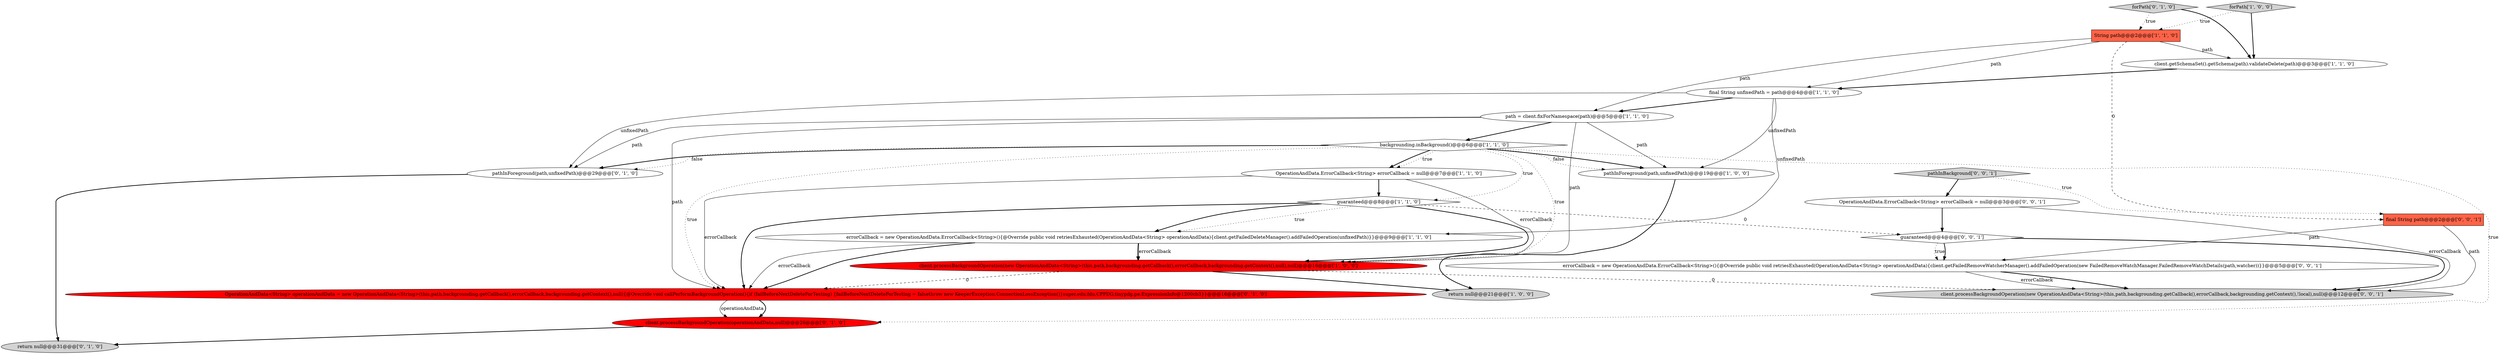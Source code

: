 digraph {
17 [style = filled, label = "client.processBackgroundOperation(new OperationAndData<String>(this,path,backgrounding.getCallback(),errorCallback,backgrounding.getContext(),!local),null)@@@12@@@['0', '0', '1']", fillcolor = lightgray, shape = ellipse image = "AAA0AAABBB3BBB"];
22 [style = filled, label = "final String path@@@2@@@['0', '0', '1']", fillcolor = tomato, shape = box image = "AAA0AAABBB3BBB"];
9 [style = filled, label = "guaranteed@@@8@@@['1', '1', '0']", fillcolor = white, shape = diamond image = "AAA0AAABBB1BBB"];
12 [style = filled, label = "pathInForeground(path,unfixedPath)@@@29@@@['0', '1', '0']", fillcolor = white, shape = ellipse image = "AAA0AAABBB2BBB"];
7 [style = filled, label = "pathInForeground(path,unfixedPath)@@@19@@@['1', '0', '0']", fillcolor = white, shape = ellipse image = "AAA0AAABBB1BBB"];
16 [style = filled, label = "forPath['0', '1', '0']", fillcolor = lightgray, shape = diamond image = "AAA0AAABBB2BBB"];
11 [style = filled, label = "OperationAndData.ErrorCallback<String> errorCallback = null@@@7@@@['1', '1', '0']", fillcolor = white, shape = ellipse image = "AAA0AAABBB1BBB"];
15 [style = filled, label = "OperationAndData<String> operationAndData = new OperationAndData<String>(this,path,backgrounding.getCallback(),errorCallback,backgrounding.getContext(),null){@Override void callPerformBackgroundOperation(){if (failBeforeNextDeleteForTesting) {failBeforeNextDeleteForTesting = falsethrow new KeeperException.ConnectionLossException()}super.edu.fdu.CPPDG.tinypdg.pe.ExpressionInfo@1200cb3}}@@@16@@@['0', '1', '0']", fillcolor = red, shape = ellipse image = "AAA1AAABBB2BBB"];
20 [style = filled, label = "pathInBackground['0', '0', '1']", fillcolor = lightgray, shape = diamond image = "AAA0AAABBB3BBB"];
1 [style = filled, label = "errorCallback = new OperationAndData.ErrorCallback<String>(){@Override public void retriesExhausted(OperationAndData<String> operationAndData){client.getFailedDeleteManager().addFailedOperation(unfixedPath)}}@@@9@@@['1', '1', '0']", fillcolor = white, shape = ellipse image = "AAA0AAABBB1BBB"];
21 [style = filled, label = "errorCallback = new OperationAndData.ErrorCallback<String>(){@Override public void retriesExhausted(OperationAndData<String> operationAndData){client.getFailedRemoveWatcherManager().addFailedOperation(new FailedRemoveWatchManager.FailedRemoveWatchDetails(path,watcher))}}@@@5@@@['0', '0', '1']", fillcolor = white, shape = ellipse image = "AAA0AAABBB3BBB"];
6 [style = filled, label = "backgrounding.inBackground()@@@6@@@['1', '1', '0']", fillcolor = white, shape = diamond image = "AAA0AAABBB1BBB"];
10 [style = filled, label = "final String unfixedPath = path@@@4@@@['1', '1', '0']", fillcolor = white, shape = ellipse image = "AAA0AAABBB1BBB"];
14 [style = filled, label = "client.processBackgroundOperation(operationAndData,null)@@@26@@@['0', '1', '0']", fillcolor = red, shape = ellipse image = "AAA1AAABBB2BBB"];
2 [style = filled, label = "path = client.fixForNamespace(path)@@@5@@@['1', '1', '0']", fillcolor = white, shape = ellipse image = "AAA0AAABBB1BBB"];
8 [style = filled, label = "String path@@@2@@@['1', '1', '0']", fillcolor = tomato, shape = box image = "AAA0AAABBB1BBB"];
4 [style = filled, label = "forPath['1', '0', '0']", fillcolor = lightgray, shape = diamond image = "AAA0AAABBB1BBB"];
18 [style = filled, label = "OperationAndData.ErrorCallback<String> errorCallback = null@@@3@@@['0', '0', '1']", fillcolor = white, shape = ellipse image = "AAA0AAABBB3BBB"];
0 [style = filled, label = "client.getSchemaSet().getSchema(path).validateDelete(path)@@@3@@@['1', '1', '0']", fillcolor = white, shape = ellipse image = "AAA0AAABBB1BBB"];
5 [style = filled, label = "client.processBackgroundOperation(new OperationAndData<String>(this,path,backgrounding.getCallback(),errorCallback,backgrounding.getContext(),null),null)@@@16@@@['1', '0', '0']", fillcolor = red, shape = ellipse image = "AAA1AAABBB1BBB"];
19 [style = filled, label = "guaranteed@@@4@@@['0', '0', '1']", fillcolor = white, shape = diamond image = "AAA0AAABBB3BBB"];
13 [style = filled, label = "return null@@@31@@@['0', '1', '0']", fillcolor = lightgray, shape = ellipse image = "AAA0AAABBB2BBB"];
3 [style = filled, label = "return null@@@21@@@['1', '0', '0']", fillcolor = lightgray, shape = ellipse image = "AAA0AAABBB1BBB"];
1->5 [style = bold, label=""];
5->3 [style = bold, label=""];
16->8 [style = dotted, label="true"];
16->0 [style = bold, label=""];
15->14 [style = bold, label=""];
2->15 [style = solid, label="path"];
2->6 [style = bold, label=""];
1->15 [style = bold, label=""];
22->21 [style = solid, label="path"];
18->19 [style = bold, label=""];
1->5 [style = solid, label="errorCallback"];
4->8 [style = dotted, label="true"];
2->12 [style = solid, label="path"];
6->7 [style = dotted, label="false"];
19->17 [style = bold, label=""];
19->21 [style = dotted, label="true"];
11->9 [style = bold, label=""];
7->3 [style = bold, label=""];
4->0 [style = bold, label=""];
21->17 [style = solid, label="errorCallback"];
6->12 [style = dotted, label="false"];
20->18 [style = bold, label=""];
8->22 [style = dashed, label="0"];
12->13 [style = bold, label=""];
9->19 [style = dashed, label="0"];
0->10 [style = bold, label=""];
6->14 [style = dotted, label="true"];
8->0 [style = solid, label="path"];
5->17 [style = dashed, label="0"];
18->17 [style = solid, label="errorCallback"];
6->9 [style = dotted, label="true"];
8->10 [style = solid, label="path"];
2->5 [style = solid, label="path"];
9->15 [style = bold, label=""];
15->14 [style = solid, label="operationAndData"];
6->11 [style = bold, label=""];
11->15 [style = solid, label="errorCallback"];
9->1 [style = dotted, label="true"];
22->17 [style = solid, label="path"];
9->5 [style = bold, label=""];
1->15 [style = solid, label="errorCallback"];
10->12 [style = solid, label="unfixedPath"];
10->2 [style = bold, label=""];
19->21 [style = bold, label=""];
11->5 [style = solid, label="errorCallback"];
20->22 [style = dotted, label="true"];
14->13 [style = bold, label=""];
6->11 [style = dotted, label="true"];
6->7 [style = bold, label=""];
9->1 [style = bold, label=""];
8->2 [style = solid, label="path"];
10->1 [style = solid, label="unfixedPath"];
5->15 [style = dashed, label="0"];
2->7 [style = solid, label="path"];
21->17 [style = bold, label=""];
6->12 [style = bold, label=""];
6->5 [style = dotted, label="true"];
6->15 [style = dotted, label="true"];
10->7 [style = solid, label="unfixedPath"];
}
